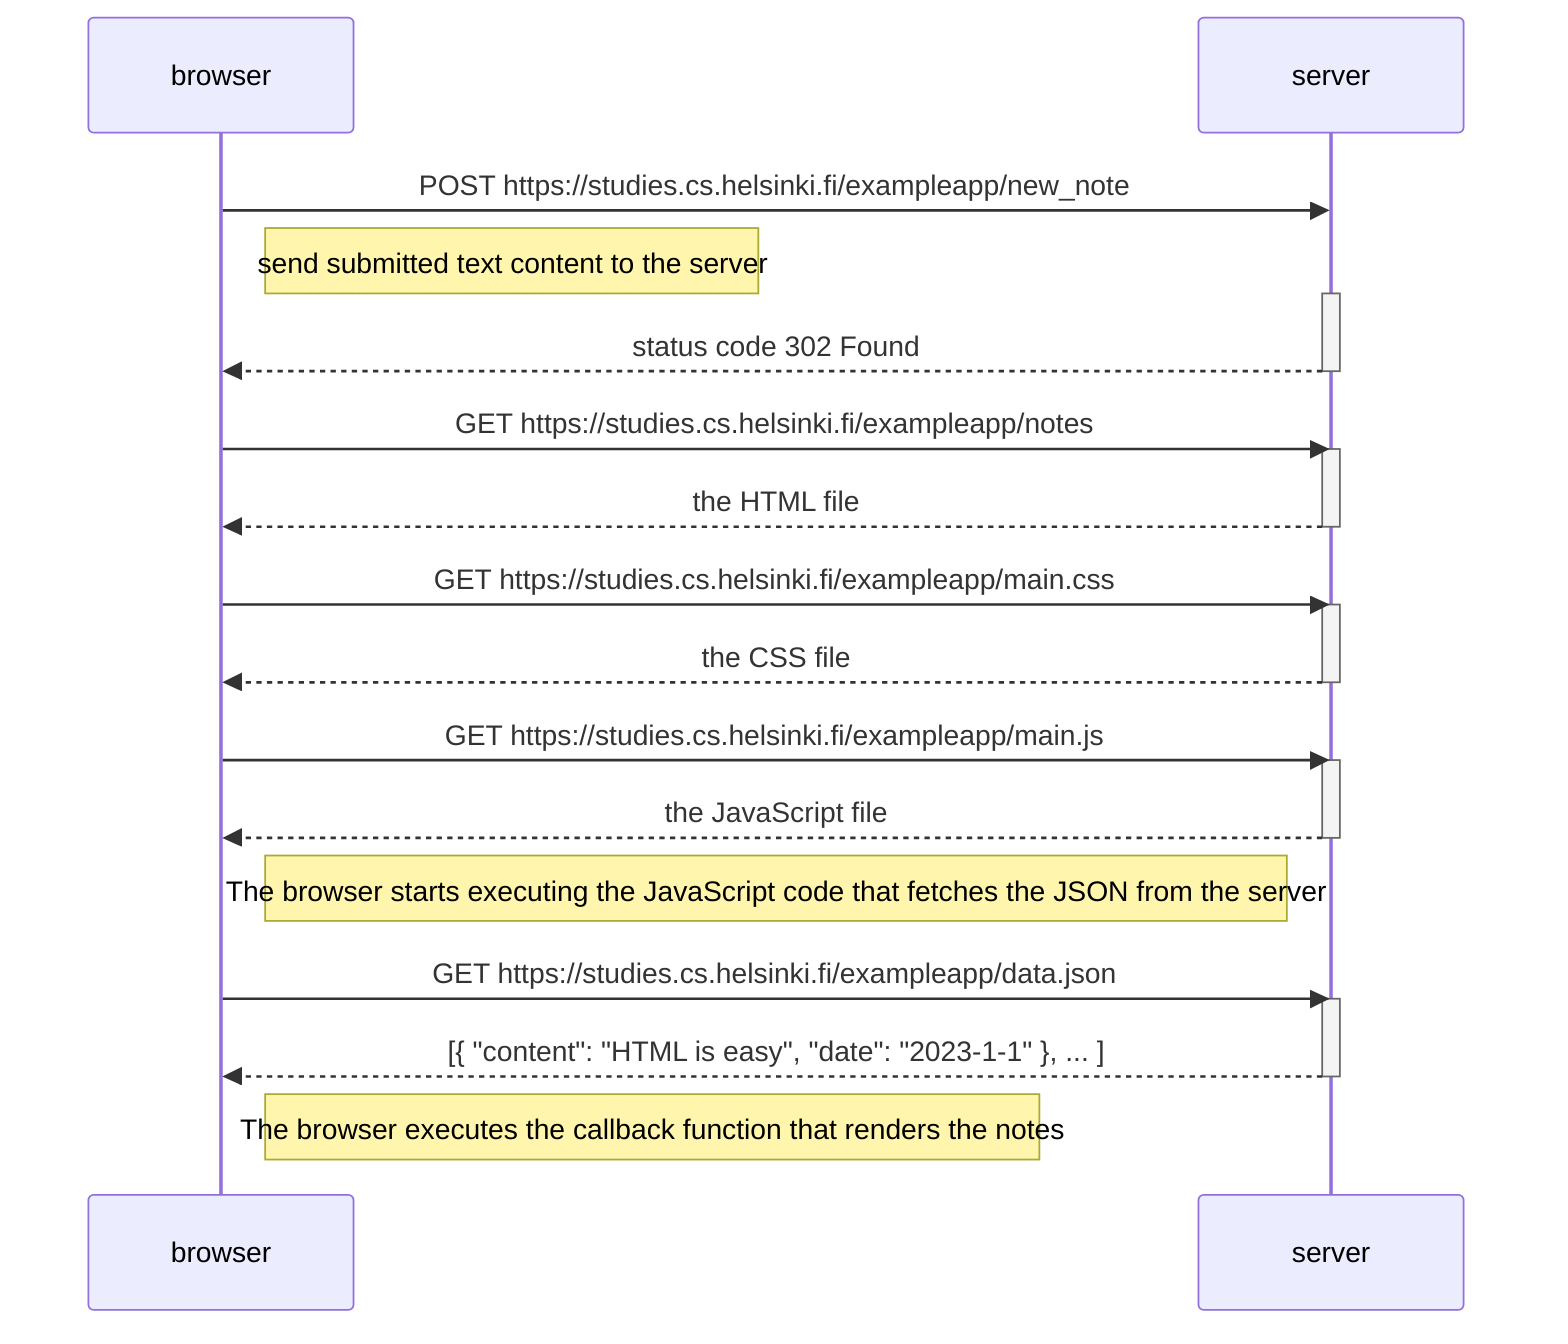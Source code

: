 sequenceDiagram
    participant browser
    participant server

    browser->>server: POST https://studies.cs.helsinki.fi/exampleapp/new_note
    Note right of browser: send submitted text content to the server
    activate server
    server-->>browser: status code 302 Found
    deactivate server
    

    browser->>server: GET https://studies.cs.helsinki.fi/exampleapp/notes
    activate server
    server-->>browser: the HTML file
    deactivate server

    browser->>server: GET https://studies.cs.helsinki.fi/exampleapp/main.css
    activate server
    server-->>browser: the CSS file
    deactivate server

    browser->>server: GET https://studies.cs.helsinki.fi/exampleapp/main.js
    activate server
    server-->>browser: the JavaScript file
    deactivate server

    Note right of browser: The browser starts executing the JavaScript code that fetches the JSON from the server

    browser->>server: GET https://studies.cs.helsinki.fi/exampleapp/data.json
    activate server
    server-->>browser: [{ "content": "HTML is easy", "date": "2023-1-1" }, ... ]
    deactivate server

    Note right of browser: The browser executes the callback function that renders the notes